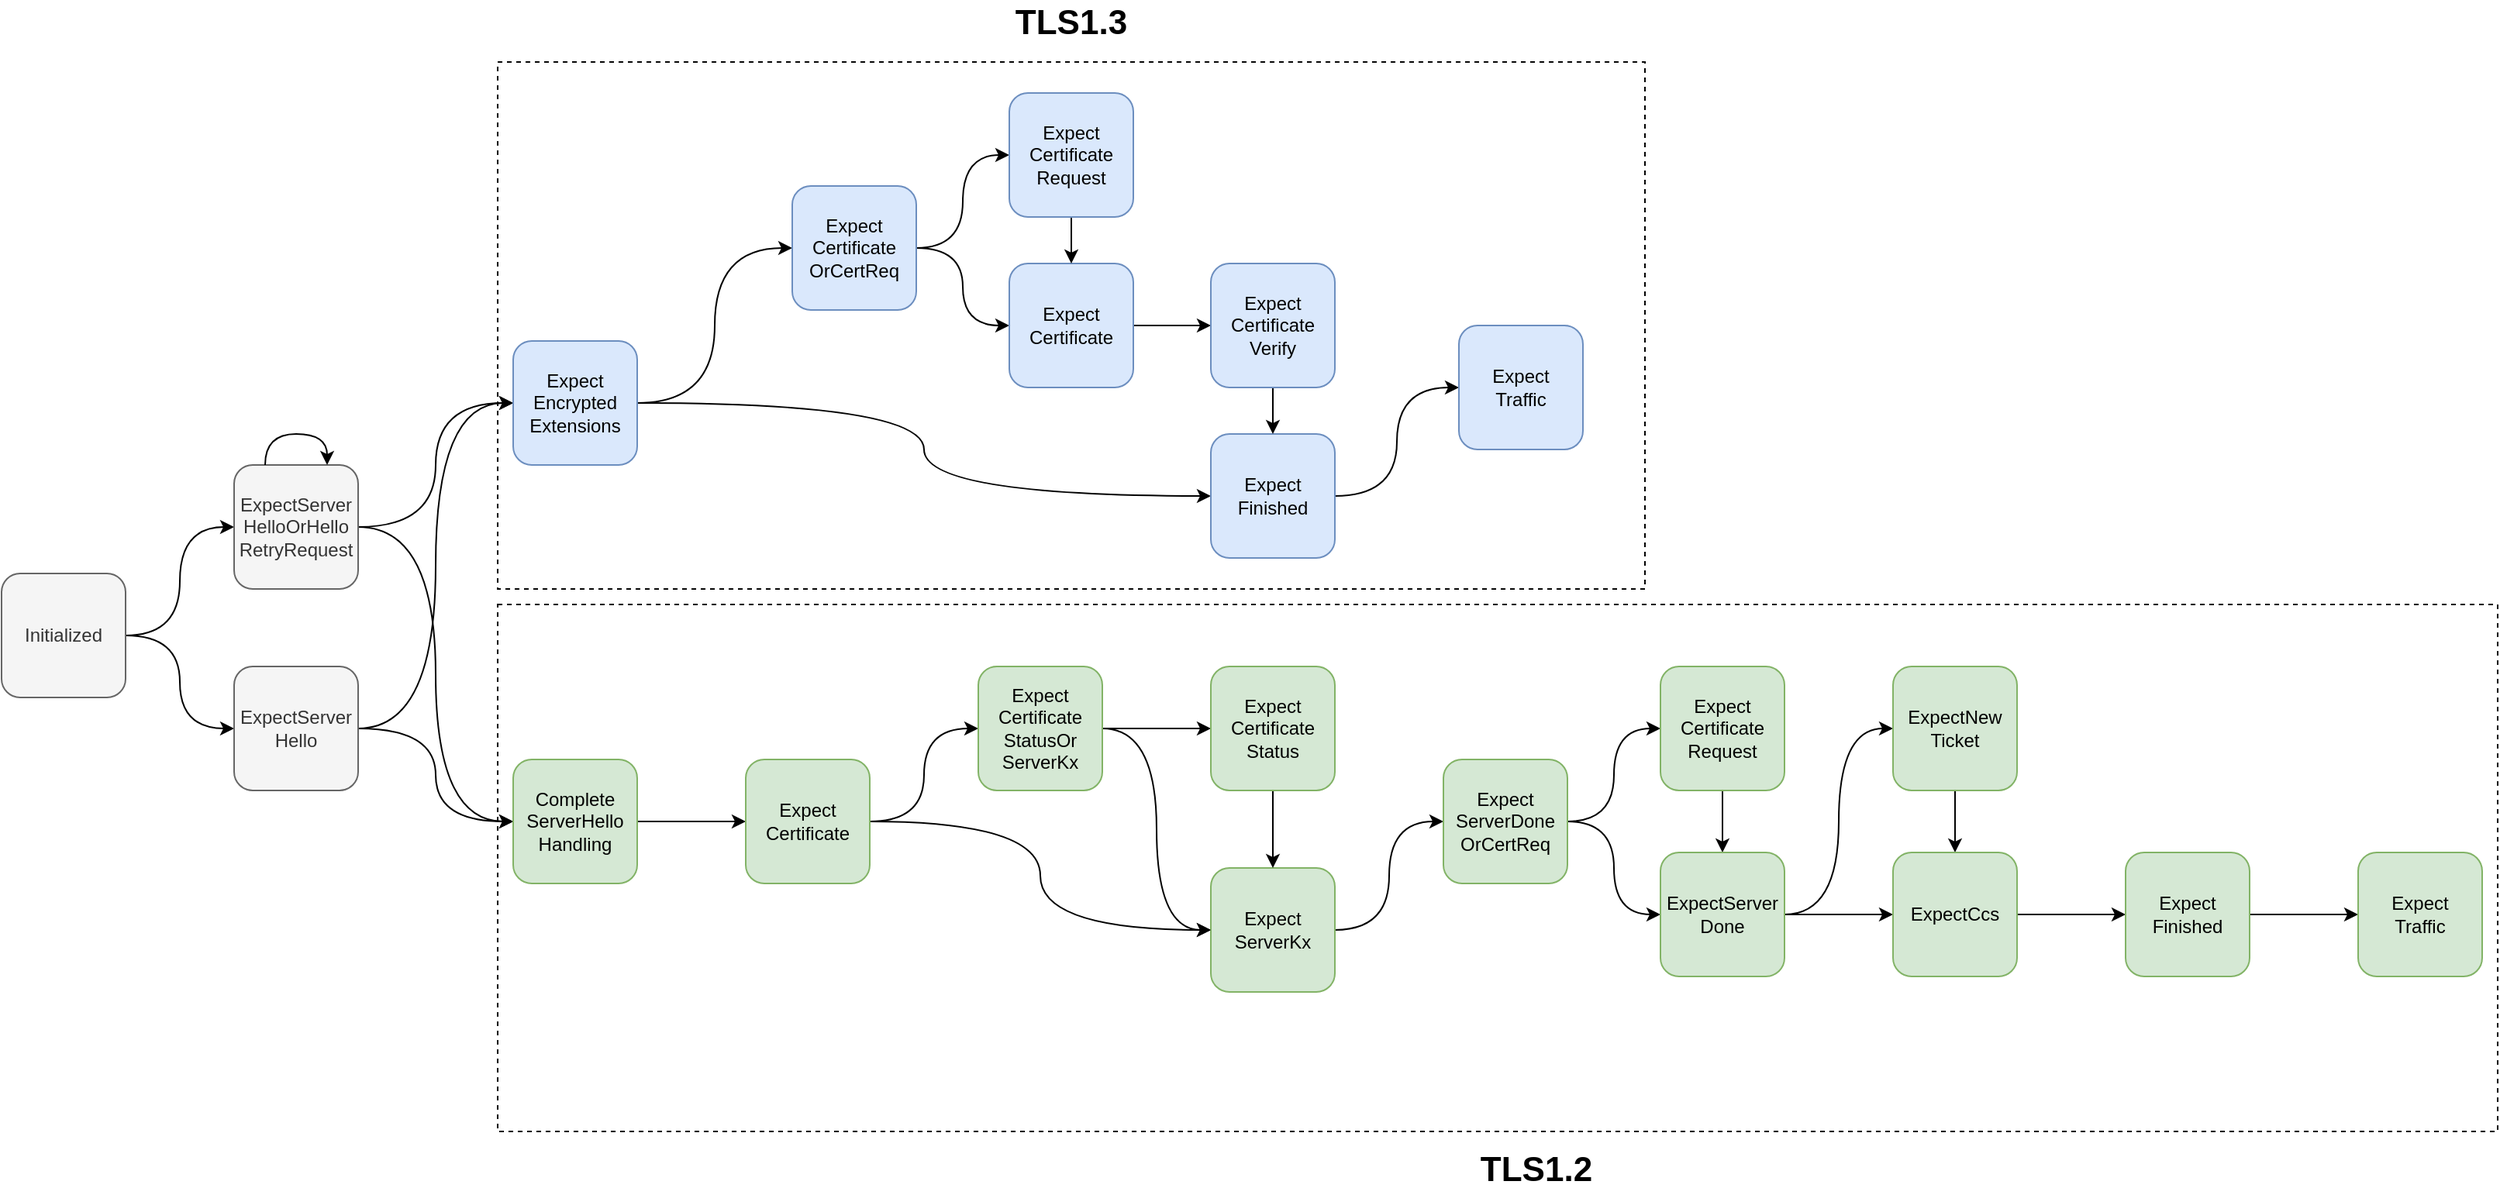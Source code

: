 <mxfile version="18.2.1" type="device"><diagram id="L_tK45wmRM6DJ-EOD-vB" name="Page-1"><mxGraphModel dx="2259" dy="1278" grid="1" gridSize="10" guides="1" tooltips="1" connect="1" arrows="1" fold="1" page="1" pageScale="1" pageWidth="1700" pageHeight="1100" math="0" shadow="0"><root><mxCell id="0"/><mxCell id="1" parent="0"/><mxCell id="Kh5G5SPsW8JqEw989XRT-13" style="edgeStyle=orthogonalEdgeStyle;curved=1;rounded=0;orthogonalLoop=1;jettySize=auto;html=1;exitX=1;exitY=0.5;exitDx=0;exitDy=0;entryX=0;entryY=0.5;entryDx=0;entryDy=0;" edge="1" parent="1" source="Kh5G5SPsW8JqEw989XRT-1" target="Kh5G5SPsW8JqEw989XRT-5"><mxGeometry relative="1" as="geometry"/></mxCell><mxCell id="Kh5G5SPsW8JqEw989XRT-14" style="edgeStyle=orthogonalEdgeStyle;curved=1;rounded=0;orthogonalLoop=1;jettySize=auto;html=1;exitX=1;exitY=0.5;exitDx=0;exitDy=0;entryX=0;entryY=0.5;entryDx=0;entryDy=0;" edge="1" parent="1" source="Kh5G5SPsW8JqEw989XRT-1" target="Kh5G5SPsW8JqEw989XRT-4"><mxGeometry relative="1" as="geometry"/></mxCell><mxCell id="Kh5G5SPsW8JqEw989XRT-1" value="Initialized" style="rounded=1;whiteSpace=wrap;html=1;fillColor=#f5f5f5;fontColor=#333333;strokeColor=#666666;" vertex="1" parent="1"><mxGeometry x="40" y="500" width="80" height="80" as="geometry"/></mxCell><mxCell id="Kh5G5SPsW8JqEw989XRT-11" style="edgeStyle=orthogonalEdgeStyle;curved=1;rounded=0;orthogonalLoop=1;jettySize=auto;html=1;exitX=1;exitY=0.5;exitDx=0;exitDy=0;entryX=0;entryY=0.5;entryDx=0;entryDy=0;" edge="1" parent="1" source="Kh5G5SPsW8JqEw989XRT-4" target="Kh5G5SPsW8JqEw989XRT-7"><mxGeometry relative="1" as="geometry"/></mxCell><mxCell id="Kh5G5SPsW8JqEw989XRT-12" style="edgeStyle=orthogonalEdgeStyle;curved=1;rounded=0;orthogonalLoop=1;jettySize=auto;html=1;exitX=1;exitY=0.5;exitDx=0;exitDy=0;entryX=0;entryY=0.5;entryDx=0;entryDy=0;" edge="1" parent="1" source="Kh5G5SPsW8JqEw989XRT-4" target="Kh5G5SPsW8JqEw989XRT-6"><mxGeometry relative="1" as="geometry"/></mxCell><mxCell id="Kh5G5SPsW8JqEw989XRT-4" value="ExpectServer&lt;br&gt;Hello" style="rounded=1;whiteSpace=wrap;html=1;fillColor=#f5f5f5;fontColor=#333333;strokeColor=#666666;" vertex="1" parent="1"><mxGeometry x="190" y="560" width="80" height="80" as="geometry"/></mxCell><mxCell id="Kh5G5SPsW8JqEw989XRT-9" style="edgeStyle=orthogonalEdgeStyle;curved=1;rounded=0;orthogonalLoop=1;jettySize=auto;html=1;exitX=1;exitY=0.5;exitDx=0;exitDy=0;entryX=0;entryY=0.5;entryDx=0;entryDy=0;" edge="1" parent="1" source="Kh5G5SPsW8JqEw989XRT-5" target="Kh5G5SPsW8JqEw989XRT-6"><mxGeometry relative="1" as="geometry"/></mxCell><mxCell id="Kh5G5SPsW8JqEw989XRT-10" style="edgeStyle=orthogonalEdgeStyle;curved=1;rounded=0;orthogonalLoop=1;jettySize=auto;html=1;exitX=1;exitY=0.5;exitDx=0;exitDy=0;entryX=0;entryY=0.5;entryDx=0;entryDy=0;" edge="1" parent="1" source="Kh5G5SPsW8JqEw989XRT-5" target="Kh5G5SPsW8JqEw989XRT-7"><mxGeometry relative="1" as="geometry"/></mxCell><mxCell id="Kh5G5SPsW8JqEw989XRT-5" value="ExpectServer&lt;br&gt;HelloOrHello&lt;br&gt;RetryRequest" style="rounded=1;whiteSpace=wrap;html=1;fillColor=#f5f5f5;fontColor=#333333;strokeColor=#666666;" vertex="1" parent="1"><mxGeometry x="190" y="430" width="80" height="80" as="geometry"/></mxCell><mxCell id="Kh5G5SPsW8JqEw989XRT-16" style="edgeStyle=orthogonalEdgeStyle;curved=1;rounded=0;orthogonalLoop=1;jettySize=auto;html=1;exitX=1;exitY=0.5;exitDx=0;exitDy=0;entryX=0;entryY=0.5;entryDx=0;entryDy=0;" edge="1" parent="1" source="Kh5G5SPsW8JqEw989XRT-6" target="Kh5G5SPsW8JqEw989XRT-15"><mxGeometry relative="1" as="geometry"/></mxCell><mxCell id="Kh5G5SPsW8JqEw989XRT-6" value="Complete&lt;br&gt;ServerHello&lt;br&gt;Handling" style="rounded=1;whiteSpace=wrap;html=1;fillColor=#d5e8d4;strokeColor=#82b366;" vertex="1" parent="1"><mxGeometry x="370" y="620" width="80" height="80" as="geometry"/></mxCell><mxCell id="Kh5G5SPsW8JqEw989XRT-47" style="edgeStyle=orthogonalEdgeStyle;curved=1;rounded=0;orthogonalLoop=1;jettySize=auto;html=1;entryX=0;entryY=0.5;entryDx=0;entryDy=0;" edge="1" parent="1" source="Kh5G5SPsW8JqEw989XRT-7" target="Kh5G5SPsW8JqEw989XRT-46"><mxGeometry relative="1" as="geometry"/></mxCell><mxCell id="Kh5G5SPsW8JqEw989XRT-59" style="edgeStyle=orthogonalEdgeStyle;curved=1;rounded=0;orthogonalLoop=1;jettySize=auto;html=1;entryX=0;entryY=0.5;entryDx=0;entryDy=0;" edge="1" parent="1" source="Kh5G5SPsW8JqEw989XRT-7" target="Kh5G5SPsW8JqEw989XRT-45"><mxGeometry relative="1" as="geometry"/></mxCell><mxCell id="Kh5G5SPsW8JqEw989XRT-7" value="Expect&lt;br&gt;Encrypted&lt;br&gt;Extensions" style="rounded=1;whiteSpace=wrap;html=1;fillColor=#dae8fc;strokeColor=#6c8ebf;" vertex="1" parent="1"><mxGeometry x="370" y="350" width="80" height="80" as="geometry"/></mxCell><mxCell id="Kh5G5SPsW8JqEw989XRT-8" style="edgeStyle=orthogonalEdgeStyle;rounded=0;orthogonalLoop=1;jettySize=auto;html=1;exitX=0.25;exitY=0;exitDx=0;exitDy=0;entryX=0.75;entryY=0;entryDx=0;entryDy=0;curved=1;" edge="1" parent="1" source="Kh5G5SPsW8JqEw989XRT-5" target="Kh5G5SPsW8JqEw989XRT-5"><mxGeometry relative="1" as="geometry"><Array as="points"><mxPoint x="210" y="410"/><mxPoint x="250" y="410"/></Array></mxGeometry></mxCell><mxCell id="Kh5G5SPsW8JqEw989XRT-20" style="edgeStyle=orthogonalEdgeStyle;curved=1;rounded=0;orthogonalLoop=1;jettySize=auto;html=1;exitX=1;exitY=0.5;exitDx=0;exitDy=0;entryX=0;entryY=0.5;entryDx=0;entryDy=0;" edge="1" parent="1" source="Kh5G5SPsW8JqEw989XRT-15" target="Kh5G5SPsW8JqEw989XRT-18"><mxGeometry relative="1" as="geometry"/></mxCell><mxCell id="Kh5G5SPsW8JqEw989XRT-26" style="edgeStyle=orthogonalEdgeStyle;curved=1;rounded=0;orthogonalLoop=1;jettySize=auto;html=1;entryX=0;entryY=0.5;entryDx=0;entryDy=0;" edge="1" parent="1" source="Kh5G5SPsW8JqEw989XRT-15" target="Kh5G5SPsW8JqEw989XRT-17"><mxGeometry relative="1" as="geometry"/></mxCell><mxCell id="Kh5G5SPsW8JqEw989XRT-15" value="Expect&lt;br&gt;Certificate" style="rounded=1;whiteSpace=wrap;html=1;fillColor=#d5e8d4;strokeColor=#82b366;" vertex="1" parent="1"><mxGeometry x="520" y="620" width="80" height="80" as="geometry"/></mxCell><mxCell id="Kh5G5SPsW8JqEw989XRT-30" style="edgeStyle=orthogonalEdgeStyle;curved=1;rounded=0;orthogonalLoop=1;jettySize=auto;html=1;entryX=0;entryY=0.5;entryDx=0;entryDy=0;" edge="1" parent="1" source="Kh5G5SPsW8JqEw989XRT-17" target="Kh5G5SPsW8JqEw989XRT-29"><mxGeometry relative="1" as="geometry"/></mxCell><mxCell id="Kh5G5SPsW8JqEw989XRT-17" value="Expect&lt;br&gt;ServerKx" style="rounded=1;whiteSpace=wrap;html=1;fillColor=#d5e8d4;strokeColor=#82b366;" vertex="1" parent="1"><mxGeometry x="820" y="690" width="80" height="80" as="geometry"/></mxCell><mxCell id="Kh5G5SPsW8JqEw989XRT-23" style="edgeStyle=orthogonalEdgeStyle;curved=1;rounded=0;orthogonalLoop=1;jettySize=auto;html=1;entryX=0;entryY=0.5;entryDx=0;entryDy=0;" edge="1" parent="1" source="Kh5G5SPsW8JqEw989XRT-18" target="Kh5G5SPsW8JqEw989XRT-19"><mxGeometry relative="1" as="geometry"/></mxCell><mxCell id="Kh5G5SPsW8JqEw989XRT-27" style="edgeStyle=orthogonalEdgeStyle;curved=1;rounded=0;orthogonalLoop=1;jettySize=auto;html=1;entryX=0;entryY=0.5;entryDx=0;entryDy=0;" edge="1" parent="1" source="Kh5G5SPsW8JqEw989XRT-18" target="Kh5G5SPsW8JqEw989XRT-17"><mxGeometry relative="1" as="geometry"/></mxCell><mxCell id="Kh5G5SPsW8JqEw989XRT-18" value="Expect&lt;br&gt;Certificate&lt;br&gt;StatusOr&lt;br&gt;ServerKx" style="rounded=1;whiteSpace=wrap;html=1;fillColor=#d5e8d4;strokeColor=#82b366;" vertex="1" parent="1"><mxGeometry x="670" y="560" width="80" height="80" as="geometry"/></mxCell><mxCell id="Kh5G5SPsW8JqEw989XRT-28" style="edgeStyle=orthogonalEdgeStyle;curved=1;rounded=0;orthogonalLoop=1;jettySize=auto;html=1;entryX=0.5;entryY=0;entryDx=0;entryDy=0;" edge="1" parent="1" source="Kh5G5SPsW8JqEw989XRT-19" target="Kh5G5SPsW8JqEw989XRT-17"><mxGeometry relative="1" as="geometry"/></mxCell><mxCell id="Kh5G5SPsW8JqEw989XRT-19" value="Expect&lt;br&gt;Certificate&lt;br&gt;Status" style="rounded=1;whiteSpace=wrap;html=1;fillColor=#d5e8d4;strokeColor=#82b366;" vertex="1" parent="1"><mxGeometry x="820" y="560" width="80" height="80" as="geometry"/></mxCell><mxCell id="Kh5G5SPsW8JqEw989XRT-33" style="edgeStyle=orthogonalEdgeStyle;curved=1;rounded=0;orthogonalLoop=1;jettySize=auto;html=1;entryX=0;entryY=0.5;entryDx=0;entryDy=0;" edge="1" parent="1" source="Kh5G5SPsW8JqEw989XRT-29" target="Kh5G5SPsW8JqEw989XRT-32"><mxGeometry relative="1" as="geometry"/></mxCell><mxCell id="Kh5G5SPsW8JqEw989XRT-34" style="edgeStyle=orthogonalEdgeStyle;curved=1;rounded=0;orthogonalLoop=1;jettySize=auto;html=1;entryX=0;entryY=0.5;entryDx=0;entryDy=0;" edge="1" parent="1" source="Kh5G5SPsW8JqEw989XRT-29" target="Kh5G5SPsW8JqEw989XRT-31"><mxGeometry relative="1" as="geometry"/></mxCell><mxCell id="Kh5G5SPsW8JqEw989XRT-29" value="Expect&lt;br&gt;ServerDone&lt;br&gt;OrCertReq" style="rounded=1;whiteSpace=wrap;html=1;fillColor=#d5e8d4;strokeColor=#82b366;" vertex="1" parent="1"><mxGeometry x="970" y="620" width="80" height="80" as="geometry"/></mxCell><mxCell id="Kh5G5SPsW8JqEw989XRT-35" style="edgeStyle=orthogonalEdgeStyle;curved=1;rounded=0;orthogonalLoop=1;jettySize=auto;html=1;entryX=0.5;entryY=0;entryDx=0;entryDy=0;" edge="1" parent="1" source="Kh5G5SPsW8JqEw989XRT-31" target="Kh5G5SPsW8JqEw989XRT-32"><mxGeometry relative="1" as="geometry"/></mxCell><mxCell id="Kh5G5SPsW8JqEw989XRT-31" value="Expect&lt;br&gt;Certificate&lt;br&gt;Request" style="rounded=1;whiteSpace=wrap;html=1;fillColor=#d5e8d4;strokeColor=#82b366;" vertex="1" parent="1"><mxGeometry x="1110" y="560" width="80" height="80" as="geometry"/></mxCell><mxCell id="Kh5G5SPsW8JqEw989XRT-38" style="edgeStyle=orthogonalEdgeStyle;curved=1;rounded=0;orthogonalLoop=1;jettySize=auto;html=1;entryX=0;entryY=0.5;entryDx=0;entryDy=0;" edge="1" parent="1" source="Kh5G5SPsW8JqEw989XRT-32" target="Kh5G5SPsW8JqEw989XRT-36"><mxGeometry relative="1" as="geometry"/></mxCell><mxCell id="Kh5G5SPsW8JqEw989XRT-39" style="edgeStyle=orthogonalEdgeStyle;curved=1;rounded=0;orthogonalLoop=1;jettySize=auto;html=1;entryX=0;entryY=0.5;entryDx=0;entryDy=0;" edge="1" parent="1" source="Kh5G5SPsW8JqEw989XRT-32" target="Kh5G5SPsW8JqEw989XRT-37"><mxGeometry relative="1" as="geometry"/></mxCell><mxCell id="Kh5G5SPsW8JqEw989XRT-32" value="ExpectServer&lt;br&gt;Done" style="rounded=1;whiteSpace=wrap;html=1;fillColor=#d5e8d4;strokeColor=#82b366;" vertex="1" parent="1"><mxGeometry x="1110" y="680" width="80" height="80" as="geometry"/></mxCell><mxCell id="Kh5G5SPsW8JqEw989XRT-40" style="edgeStyle=orthogonalEdgeStyle;curved=1;rounded=0;orthogonalLoop=1;jettySize=auto;html=1;entryX=0.5;entryY=0;entryDx=0;entryDy=0;" edge="1" parent="1" source="Kh5G5SPsW8JqEw989XRT-36" target="Kh5G5SPsW8JqEw989XRT-37"><mxGeometry relative="1" as="geometry"/></mxCell><mxCell id="Kh5G5SPsW8JqEw989XRT-36" value="ExpectNew&lt;br&gt;Ticket" style="rounded=1;whiteSpace=wrap;html=1;fillColor=#d5e8d4;strokeColor=#82b366;" vertex="1" parent="1"><mxGeometry x="1260" y="560" width="80" height="80" as="geometry"/></mxCell><mxCell id="Kh5G5SPsW8JqEw989XRT-42" style="edgeStyle=orthogonalEdgeStyle;curved=1;rounded=0;orthogonalLoop=1;jettySize=auto;html=1;entryX=0;entryY=0.5;entryDx=0;entryDy=0;" edge="1" parent="1" source="Kh5G5SPsW8JqEw989XRT-37" target="Kh5G5SPsW8JqEw989XRT-41"><mxGeometry relative="1" as="geometry"/></mxCell><mxCell id="Kh5G5SPsW8JqEw989XRT-37" value="ExpectCcs" style="rounded=1;whiteSpace=wrap;html=1;fillColor=#d5e8d4;strokeColor=#82b366;" vertex="1" parent="1"><mxGeometry x="1260" y="680" width="80" height="80" as="geometry"/></mxCell><mxCell id="Kh5G5SPsW8JqEw989XRT-44" style="edgeStyle=orthogonalEdgeStyle;curved=1;rounded=0;orthogonalLoop=1;jettySize=auto;html=1;entryX=0;entryY=0.5;entryDx=0;entryDy=0;" edge="1" parent="1" source="Kh5G5SPsW8JqEw989XRT-41" target="Kh5G5SPsW8JqEw989XRT-43"><mxGeometry relative="1" as="geometry"/></mxCell><mxCell id="Kh5G5SPsW8JqEw989XRT-41" value="Expect&lt;br&gt;Finished" style="rounded=1;whiteSpace=wrap;html=1;fillColor=#d5e8d4;strokeColor=#82b366;" vertex="1" parent="1"><mxGeometry x="1410" y="680" width="80" height="80" as="geometry"/></mxCell><mxCell id="Kh5G5SPsW8JqEw989XRT-43" value="Expect&lt;br&gt;Traffic" style="rounded=1;whiteSpace=wrap;html=1;fillColor=#d5e8d4;strokeColor=#82b366;" vertex="1" parent="1"><mxGeometry x="1560" y="680" width="80" height="80" as="geometry"/></mxCell><mxCell id="Kh5G5SPsW8JqEw989XRT-58" style="edgeStyle=orthogonalEdgeStyle;curved=1;rounded=0;orthogonalLoop=1;jettySize=auto;html=1;entryX=0;entryY=0.5;entryDx=0;entryDy=0;" edge="1" parent="1" source="Kh5G5SPsW8JqEw989XRT-45" target="Kh5G5SPsW8JqEw989XRT-57"><mxGeometry relative="1" as="geometry"/></mxCell><mxCell id="Kh5G5SPsW8JqEw989XRT-45" value="Expect&lt;br&gt;Finished" style="rounded=1;whiteSpace=wrap;html=1;fillColor=#dae8fc;strokeColor=#6c8ebf;" vertex="1" parent="1"><mxGeometry x="820" y="410" width="80" height="80" as="geometry"/></mxCell><mxCell id="Kh5G5SPsW8JqEw989XRT-51" style="edgeStyle=orthogonalEdgeStyle;curved=1;rounded=0;orthogonalLoop=1;jettySize=auto;html=1;entryX=0;entryY=0.5;entryDx=0;entryDy=0;" edge="1" parent="1" source="Kh5G5SPsW8JqEw989XRT-46" target="Kh5G5SPsW8JqEw989XRT-49"><mxGeometry relative="1" as="geometry"/></mxCell><mxCell id="Kh5G5SPsW8JqEw989XRT-52" style="edgeStyle=orthogonalEdgeStyle;curved=1;rounded=0;orthogonalLoop=1;jettySize=auto;html=1;" edge="1" parent="1" source="Kh5G5SPsW8JqEw989XRT-46" target="Kh5G5SPsW8JqEw989XRT-50"><mxGeometry relative="1" as="geometry"/></mxCell><mxCell id="Kh5G5SPsW8JqEw989XRT-46" value="Expect&lt;br&gt;Certificate&lt;br&gt;OrCertReq" style="rounded=1;whiteSpace=wrap;html=1;fillColor=#dae8fc;strokeColor=#6c8ebf;" vertex="1" parent="1"><mxGeometry x="550" y="250" width="80" height="80" as="geometry"/></mxCell><mxCell id="Kh5G5SPsW8JqEw989XRT-55" style="edgeStyle=orthogonalEdgeStyle;curved=1;rounded=0;orthogonalLoop=1;jettySize=auto;html=1;entryX=0;entryY=0.5;entryDx=0;entryDy=0;" edge="1" parent="1" source="Kh5G5SPsW8JqEw989XRT-49" target="Kh5G5SPsW8JqEw989XRT-54"><mxGeometry relative="1" as="geometry"/></mxCell><mxCell id="Kh5G5SPsW8JqEw989XRT-49" value="Expect&lt;br&gt;Certificate" style="rounded=1;whiteSpace=wrap;html=1;fillColor=#dae8fc;strokeColor=#6c8ebf;" vertex="1" parent="1"><mxGeometry x="690" y="300" width="80" height="80" as="geometry"/></mxCell><mxCell id="Kh5G5SPsW8JqEw989XRT-53" style="edgeStyle=orthogonalEdgeStyle;curved=1;rounded=0;orthogonalLoop=1;jettySize=auto;html=1;exitX=0.5;exitY=1;exitDx=0;exitDy=0;entryX=0.5;entryY=0;entryDx=0;entryDy=0;" edge="1" parent="1" source="Kh5G5SPsW8JqEw989XRT-50" target="Kh5G5SPsW8JqEw989XRT-49"><mxGeometry relative="1" as="geometry"/></mxCell><mxCell id="Kh5G5SPsW8JqEw989XRT-50" value="Expect&lt;br&gt;Certificate&lt;br&gt;Request" style="rounded=1;whiteSpace=wrap;html=1;fillColor=#dae8fc;strokeColor=#6c8ebf;" vertex="1" parent="1"><mxGeometry x="690" y="190" width="80" height="80" as="geometry"/></mxCell><mxCell id="Kh5G5SPsW8JqEw989XRT-56" style="edgeStyle=orthogonalEdgeStyle;curved=1;rounded=0;orthogonalLoop=1;jettySize=auto;html=1;entryX=0.5;entryY=0;entryDx=0;entryDy=0;" edge="1" parent="1" source="Kh5G5SPsW8JqEw989XRT-54" target="Kh5G5SPsW8JqEw989XRT-45"><mxGeometry relative="1" as="geometry"/></mxCell><mxCell id="Kh5G5SPsW8JqEw989XRT-54" value="Expect&lt;br&gt;Certificate&lt;br&gt;Verify" style="rounded=1;whiteSpace=wrap;html=1;fillColor=#dae8fc;strokeColor=#6c8ebf;" vertex="1" parent="1"><mxGeometry x="820" y="300" width="80" height="80" as="geometry"/></mxCell><mxCell id="Kh5G5SPsW8JqEw989XRT-57" value="Expect&lt;br&gt;Traffic" style="rounded=1;whiteSpace=wrap;html=1;fillColor=#dae8fc;strokeColor=#6c8ebf;" vertex="1" parent="1"><mxGeometry x="980" y="340" width="80" height="80" as="geometry"/></mxCell><mxCell id="Kh5G5SPsW8JqEw989XRT-60" value="" style="rounded=0;whiteSpace=wrap;html=1;dashed=1;fillColor=none;" vertex="1" parent="1"><mxGeometry x="360" y="170" width="740" height="340" as="geometry"/></mxCell><mxCell id="Kh5G5SPsW8JqEw989XRT-61" value="" style="rounded=0;whiteSpace=wrap;html=1;dashed=1;fillColor=none;" vertex="1" parent="1"><mxGeometry x="360" y="520" width="1290" height="340" as="geometry"/></mxCell><mxCell id="Kh5G5SPsW8JqEw989XRT-62" value="&lt;b&gt;&lt;font style=&quot;font-size: 22px;&quot;&gt;TLS1.3&lt;/font&gt;&lt;/b&gt;" style="text;html=1;strokeColor=none;fillColor=none;align=center;verticalAlign=middle;whiteSpace=wrap;rounded=0;dashed=1;" vertex="1" parent="1"><mxGeometry x="660" y="130" width="140" height="30" as="geometry"/></mxCell><mxCell id="Kh5G5SPsW8JqEw989XRT-64" value="&lt;b&gt;&lt;font style=&quot;font-size: 22px;&quot;&gt;TLS1.2&lt;/font&gt;&lt;/b&gt;" style="text;html=1;strokeColor=none;fillColor=none;align=center;verticalAlign=middle;whiteSpace=wrap;rounded=0;dashed=1;" vertex="1" parent="1"><mxGeometry x="960" y="870" width="140" height="30" as="geometry"/></mxCell></root></mxGraphModel></diagram></mxfile>
